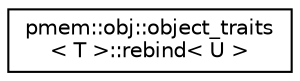 digraph "Graphical Class Hierarchy"
{
  edge [fontname="Helvetica",fontsize="10",labelfontname="Helvetica",labelfontsize="10"];
  node [fontname="Helvetica",fontsize="10",shape=record];
  rankdir="LR";
  Node1 [label="pmem::obj::object_traits\l\< T \>::rebind\< U \>",height=0.2,width=0.4,color="black", fillcolor="white", style="filled",URL="$structpmem_1_1obj_1_1object__traits_1_1rebind.html",tooltip="Rebind to a different type. "];
}
